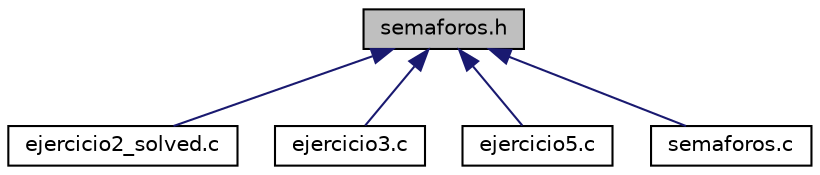digraph "semaforos.h"
{
  edge [fontname="Helvetica",fontsize="10",labelfontname="Helvetica",labelfontsize="10"];
  node [fontname="Helvetica",fontsize="10",shape=record];
  Node1 [label="semaforos.h",height=0.2,width=0.4,color="black", fillcolor="grey75", style="filled", fontcolor="black"];
  Node1 -> Node2 [dir="back",color="midnightblue",fontsize="10",style="solid",fontname="Helvetica"];
  Node2 [label="ejercicio2_solved.c",height=0.2,width=0.4,color="black", fillcolor="white", style="filled",URL="$ejercicio2__solved_8c.html",tooltip="Ejercicio 2 solved. "];
  Node1 -> Node3 [dir="back",color="midnightblue",fontsize="10",style="solid",fontname="Helvetica"];
  Node3 [label="ejercicio3.c",height=0.2,width=0.4,color="black", fillcolor="white", style="filled",URL="$ejercicio3_8c.html",tooltip="Ejercicio 3. "];
  Node1 -> Node4 [dir="back",color="midnightblue",fontsize="10",style="solid",fontname="Helvetica"];
  Node4 [label="ejercicio5.c",height=0.2,width=0.4,color="black", fillcolor="white", style="filled",URL="$ejercicio5_8c.html",tooltip="Ejercicio 5. "];
  Node1 -> Node5 [dir="back",color="midnightblue",fontsize="10",style="solid",fontname="Helvetica"];
  Node5 [label="semaforos.c",height=0.2,width=0.4,color="black", fillcolor="white", style="filled",URL="$semaforos_8c.html",tooltip="semaforos.c nuestra propia libreria de semaforos "];
}
